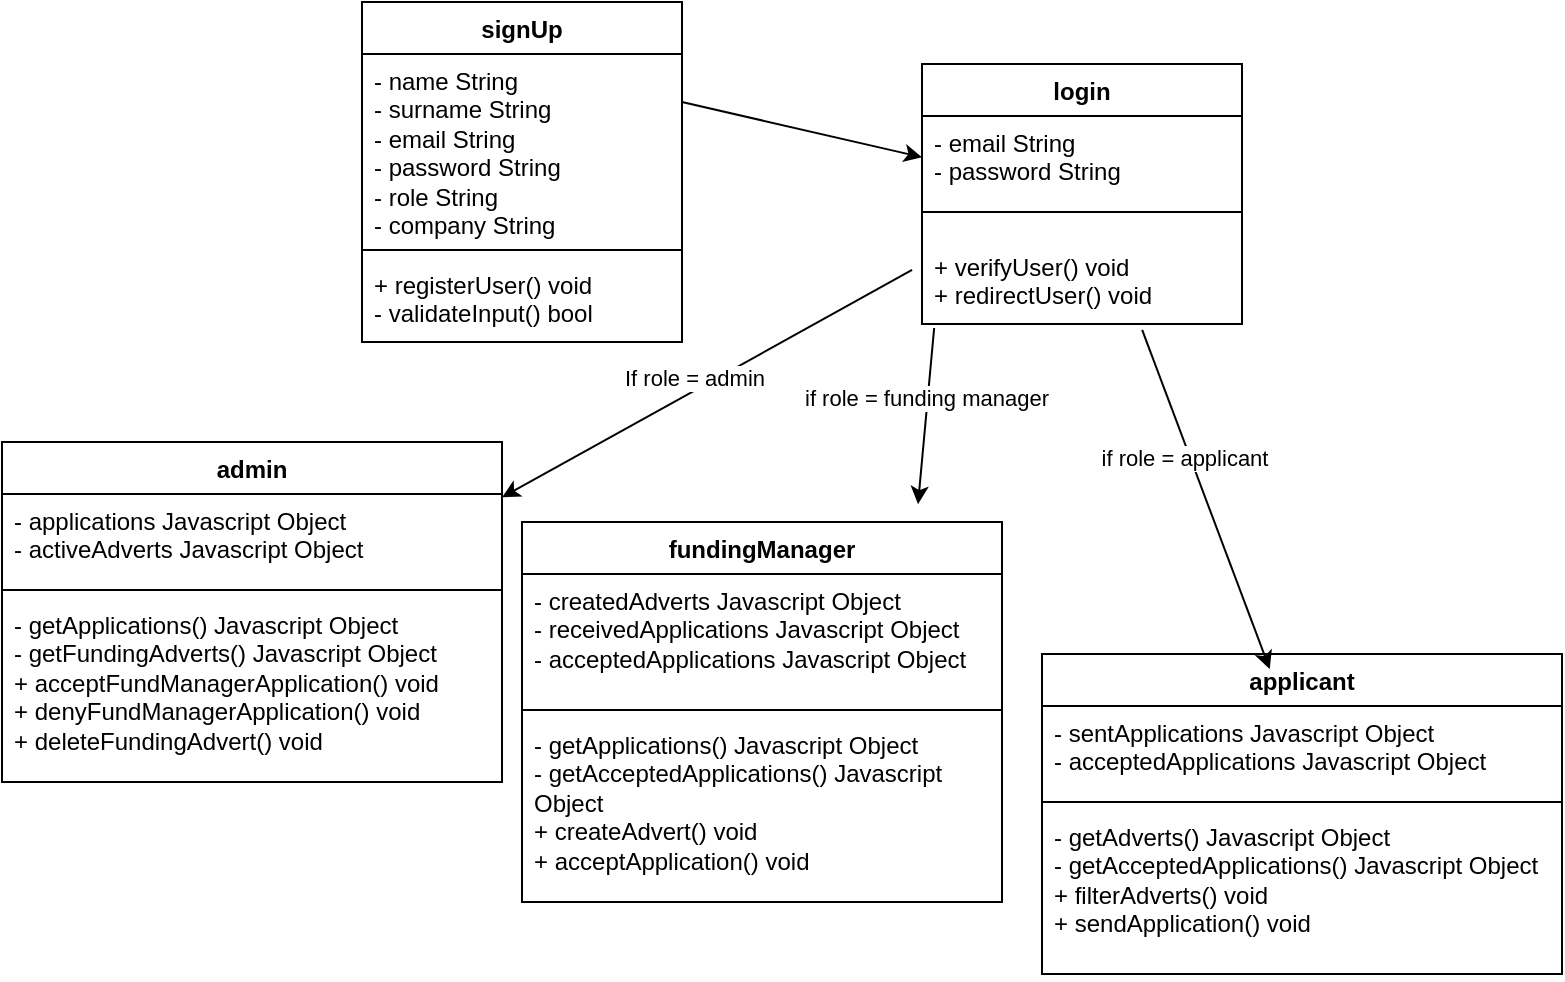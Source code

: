 <mxfile version="21.6.9" type="device">
  <diagram name="Page-1" id="Z_xAKoMFuUHzGGY7grGG">
    <mxGraphModel dx="1434" dy="728" grid="1" gridSize="10" guides="1" tooltips="1" connect="1" arrows="1" fold="1" page="1" pageScale="1" pageWidth="827" pageHeight="1169" math="0" shadow="0">
      <root>
        <mxCell id="0" />
        <mxCell id="1" parent="0" />
        <mxCell id="1bNmqHEBgj97bwQaU2J8-1" value="signUp" style="swimlane;fontStyle=1;align=center;verticalAlign=top;childLayout=stackLayout;horizontal=1;startSize=26;horizontalStack=0;resizeParent=1;resizeParentMax=0;resizeLast=0;collapsible=1;marginBottom=0;whiteSpace=wrap;html=1;" parent="1" vertex="1">
          <mxGeometry x="200" y="170" width="160" height="170" as="geometry" />
        </mxCell>
        <mxCell id="KDYL_TLp4vgdS7d9_X7m-3" value="" style="endArrow=classic;html=1;rounded=0;" edge="1" parent="1bNmqHEBgj97bwQaU2J8-1" target="KDYL_TLp4vgdS7d9_X7m-9">
          <mxGeometry width="50" height="50" relative="1" as="geometry">
            <mxPoint x="160" y="50" as="sourcePoint" />
            <mxPoint x="240" y="50" as="targetPoint" />
          </mxGeometry>
        </mxCell>
        <mxCell id="1bNmqHEBgj97bwQaU2J8-2" value="- name String&lt;br&gt;- surname String&lt;br&gt;- email String&lt;br&gt;- password String&lt;br&gt;- role String&lt;br&gt;- company String&lt;br&gt;" style="text;strokeColor=none;fillColor=none;align=left;verticalAlign=top;spacingLeft=4;spacingRight=4;overflow=hidden;rotatable=0;points=[[0,0.5],[1,0.5]];portConstraint=eastwest;whiteSpace=wrap;html=1;" parent="1bNmqHEBgj97bwQaU2J8-1" vertex="1">
          <mxGeometry y="26" width="160" height="94" as="geometry" />
        </mxCell>
        <mxCell id="1bNmqHEBgj97bwQaU2J8-3" value="" style="line;strokeWidth=1;fillColor=none;align=left;verticalAlign=middle;spacingTop=-1;spacingLeft=3;spacingRight=3;rotatable=0;labelPosition=right;points=[];portConstraint=eastwest;strokeColor=inherit;" parent="1bNmqHEBgj97bwQaU2J8-1" vertex="1">
          <mxGeometry y="120" width="160" height="8" as="geometry" />
        </mxCell>
        <mxCell id="1bNmqHEBgj97bwQaU2J8-4" value="+ registerUser() void&lt;br&gt;- validateInput() bool" style="text;strokeColor=none;fillColor=none;align=left;verticalAlign=top;spacingLeft=4;spacingRight=4;overflow=hidden;rotatable=0;points=[[0,0.5],[1,0.5]];portConstraint=eastwest;whiteSpace=wrap;html=1;" parent="1bNmqHEBgj97bwQaU2J8-1" vertex="1">
          <mxGeometry y="128" width="160" height="42" as="geometry" />
        </mxCell>
        <mxCell id="KDYL_TLp4vgdS7d9_X7m-9" value="login" style="swimlane;fontStyle=1;align=center;verticalAlign=top;childLayout=stackLayout;horizontal=1;startSize=26;horizontalStack=0;resizeParent=1;resizeParentMax=0;resizeLast=0;collapsible=1;marginBottom=0;whiteSpace=wrap;html=1;" vertex="1" parent="1">
          <mxGeometry x="480" y="201" width="160" height="130" as="geometry" />
        </mxCell>
        <mxCell id="KDYL_TLp4vgdS7d9_X7m-10" value="- email String&lt;br&gt;- password String&lt;br&gt;" style="text;strokeColor=none;fillColor=none;align=left;verticalAlign=top;spacingLeft=4;spacingRight=4;overflow=hidden;rotatable=0;points=[[0,0.5],[1,0.5]];portConstraint=eastwest;whiteSpace=wrap;html=1;" vertex="1" parent="KDYL_TLp4vgdS7d9_X7m-9">
          <mxGeometry y="26" width="160" height="34" as="geometry" />
        </mxCell>
        <mxCell id="KDYL_TLp4vgdS7d9_X7m-11" value="" style="line;strokeWidth=1;fillColor=none;align=left;verticalAlign=middle;spacingTop=-1;spacingLeft=3;spacingRight=3;rotatable=0;labelPosition=right;points=[];portConstraint=eastwest;strokeColor=inherit;" vertex="1" parent="KDYL_TLp4vgdS7d9_X7m-9">
          <mxGeometry y="60" width="160" height="28" as="geometry" />
        </mxCell>
        <mxCell id="KDYL_TLp4vgdS7d9_X7m-12" value="+ verifyUser() void&lt;br&gt;+ redirectUser() void" style="text;strokeColor=none;fillColor=none;align=left;verticalAlign=top;spacingLeft=4;spacingRight=4;overflow=hidden;rotatable=0;points=[[0,0.5],[1,0.5]];portConstraint=eastwest;whiteSpace=wrap;html=1;" vertex="1" parent="KDYL_TLp4vgdS7d9_X7m-9">
          <mxGeometry y="88" width="160" height="42" as="geometry" />
        </mxCell>
        <mxCell id="KDYL_TLp4vgdS7d9_X7m-13" value="admin" style="swimlane;fontStyle=1;align=center;verticalAlign=top;childLayout=stackLayout;horizontal=1;startSize=26;horizontalStack=0;resizeParent=1;resizeParentMax=0;resizeLast=0;collapsible=1;marginBottom=0;whiteSpace=wrap;html=1;" vertex="1" parent="1">
          <mxGeometry x="20" y="390" width="250" height="170" as="geometry" />
        </mxCell>
        <mxCell id="KDYL_TLp4vgdS7d9_X7m-14" value="- applications Javascript Object&lt;br&gt;- activeAdverts Javascript Object" style="text;strokeColor=none;fillColor=none;align=left;verticalAlign=top;spacingLeft=4;spacingRight=4;overflow=hidden;rotatable=0;points=[[0,0.5],[1,0.5]];portConstraint=eastwest;whiteSpace=wrap;html=1;" vertex="1" parent="KDYL_TLp4vgdS7d9_X7m-13">
          <mxGeometry y="26" width="250" height="44" as="geometry" />
        </mxCell>
        <mxCell id="KDYL_TLp4vgdS7d9_X7m-15" value="" style="line;strokeWidth=1;fillColor=none;align=left;verticalAlign=middle;spacingTop=-1;spacingLeft=3;spacingRight=3;rotatable=0;labelPosition=right;points=[];portConstraint=eastwest;strokeColor=inherit;" vertex="1" parent="KDYL_TLp4vgdS7d9_X7m-13">
          <mxGeometry y="70" width="250" height="8" as="geometry" />
        </mxCell>
        <mxCell id="KDYL_TLp4vgdS7d9_X7m-16" value="- getApplications() Javascript Object&lt;br style=&quot;border-color: var(--border-color);&quot;&gt;- getFundingAdverts() Javascript Object&lt;br&gt;+ acceptFundManagerApplication() void&lt;br&gt;+ denyFundManagerApplication() void&lt;br&gt;+ deleteFundingAdvert() void" style="text;strokeColor=none;fillColor=none;align=left;verticalAlign=top;spacingLeft=4;spacingRight=4;overflow=hidden;rotatable=0;points=[[0,0.5],[1,0.5]];portConstraint=eastwest;whiteSpace=wrap;html=1;" vertex="1" parent="KDYL_TLp4vgdS7d9_X7m-13">
          <mxGeometry y="78" width="250" height="92" as="geometry" />
        </mxCell>
        <mxCell id="KDYL_TLp4vgdS7d9_X7m-17" value="fundingManager" style="swimlane;fontStyle=1;align=center;verticalAlign=top;childLayout=stackLayout;horizontal=1;startSize=26;horizontalStack=0;resizeParent=1;resizeParentMax=0;resizeLast=0;collapsible=1;marginBottom=0;whiteSpace=wrap;html=1;" vertex="1" parent="1">
          <mxGeometry x="280" y="430" width="240" height="190" as="geometry" />
        </mxCell>
        <mxCell id="KDYL_TLp4vgdS7d9_X7m-18" value="- createdAdverts Javascript Object&lt;br&gt;- receivedApplications Javascript Object&lt;br&gt;- acceptedApplications Javascript Object" style="text;strokeColor=none;fillColor=none;align=left;verticalAlign=top;spacingLeft=4;spacingRight=4;overflow=hidden;rotatable=0;points=[[0,0.5],[1,0.5]];portConstraint=eastwest;whiteSpace=wrap;html=1;" vertex="1" parent="KDYL_TLp4vgdS7d9_X7m-17">
          <mxGeometry y="26" width="240" height="64" as="geometry" />
        </mxCell>
        <mxCell id="KDYL_TLp4vgdS7d9_X7m-19" value="" style="line;strokeWidth=1;fillColor=none;align=left;verticalAlign=middle;spacingTop=-1;spacingLeft=3;spacingRight=3;rotatable=0;labelPosition=right;points=[];portConstraint=eastwest;strokeColor=inherit;" vertex="1" parent="KDYL_TLp4vgdS7d9_X7m-17">
          <mxGeometry y="90" width="240" height="8" as="geometry" />
        </mxCell>
        <mxCell id="KDYL_TLp4vgdS7d9_X7m-20" value="- getApplications() Javascript Object&lt;br style=&quot;border-color: var(--border-color);&quot;&gt;- getAcceptedApplications() Javascript Object&lt;br&gt;+ createAdvert() void&lt;br&gt;+ acceptApplication() void" style="text;strokeColor=none;fillColor=none;align=left;verticalAlign=top;spacingLeft=4;spacingRight=4;overflow=hidden;rotatable=0;points=[[0,0.5],[1,0.5]];portConstraint=eastwest;whiteSpace=wrap;html=1;" vertex="1" parent="KDYL_TLp4vgdS7d9_X7m-17">
          <mxGeometry y="98" width="240" height="92" as="geometry" />
        </mxCell>
        <mxCell id="KDYL_TLp4vgdS7d9_X7m-21" value="applicant" style="swimlane;fontStyle=1;align=center;verticalAlign=top;childLayout=stackLayout;horizontal=1;startSize=26;horizontalStack=0;resizeParent=1;resizeParentMax=0;resizeLast=0;collapsible=1;marginBottom=0;whiteSpace=wrap;html=1;" vertex="1" parent="1">
          <mxGeometry x="540" y="496" width="260" height="160" as="geometry" />
        </mxCell>
        <mxCell id="KDYL_TLp4vgdS7d9_X7m-22" value="- sentApplications Javascript Object&lt;br&gt;- acceptedApplications Javascript Object" style="text;strokeColor=none;fillColor=none;align=left;verticalAlign=top;spacingLeft=4;spacingRight=4;overflow=hidden;rotatable=0;points=[[0,0.5],[1,0.5]];portConstraint=eastwest;whiteSpace=wrap;html=1;" vertex="1" parent="KDYL_TLp4vgdS7d9_X7m-21">
          <mxGeometry y="26" width="260" height="44" as="geometry" />
        </mxCell>
        <mxCell id="KDYL_TLp4vgdS7d9_X7m-23" value="" style="line;strokeWidth=1;fillColor=none;align=left;verticalAlign=middle;spacingTop=-1;spacingLeft=3;spacingRight=3;rotatable=0;labelPosition=right;points=[];portConstraint=eastwest;strokeColor=inherit;" vertex="1" parent="KDYL_TLp4vgdS7d9_X7m-21">
          <mxGeometry y="70" width="260" height="8" as="geometry" />
        </mxCell>
        <mxCell id="KDYL_TLp4vgdS7d9_X7m-24" value="- getAdverts() Javascript Object&lt;br&gt;- getAcceptedApplications() Javascript Object&lt;br&gt;+ filterAdverts() void&lt;br&gt;+ sendApplication() void" style="text;strokeColor=none;fillColor=none;align=left;verticalAlign=top;spacingLeft=4;spacingRight=4;overflow=hidden;rotatable=0;points=[[0,0.5],[1,0.5]];portConstraint=eastwest;whiteSpace=wrap;html=1;" vertex="1" parent="KDYL_TLp4vgdS7d9_X7m-21">
          <mxGeometry y="78" width="260" height="82" as="geometry" />
        </mxCell>
        <mxCell id="KDYL_TLp4vgdS7d9_X7m-28" value="" style="endArrow=classic;html=1;rounded=0;entryX=1;entryY=0.038;entryDx=0;entryDy=0;entryPerimeter=0;exitX=-0.031;exitY=0.357;exitDx=0;exitDy=0;exitPerimeter=0;" edge="1" parent="1" source="KDYL_TLp4vgdS7d9_X7m-12" target="KDYL_TLp4vgdS7d9_X7m-14">
          <mxGeometry width="50" height="50" relative="1" as="geometry">
            <mxPoint x="480" y="370" as="sourcePoint" />
            <mxPoint x="530" y="320" as="targetPoint" />
          </mxGeometry>
        </mxCell>
        <mxCell id="KDYL_TLp4vgdS7d9_X7m-29" value="If role = admin" style="edgeLabel;html=1;align=center;verticalAlign=middle;resizable=0;points=[];" vertex="1" connectable="0" parent="KDYL_TLp4vgdS7d9_X7m-28">
          <mxGeometry x="0.039" y="-5" relative="1" as="geometry">
            <mxPoint y="-1" as="offset" />
          </mxGeometry>
        </mxCell>
        <mxCell id="KDYL_TLp4vgdS7d9_X7m-30" value="" style="endArrow=classic;html=1;rounded=0;exitX=0.038;exitY=1.048;exitDx=0;exitDy=0;exitPerimeter=0;entryX=0.825;entryY=-0.047;entryDx=0;entryDy=0;entryPerimeter=0;" edge="1" parent="1" source="KDYL_TLp4vgdS7d9_X7m-12" target="KDYL_TLp4vgdS7d9_X7m-17">
          <mxGeometry width="50" height="50" relative="1" as="geometry">
            <mxPoint x="460" y="440" as="sourcePoint" />
            <mxPoint x="510" y="390" as="targetPoint" />
          </mxGeometry>
        </mxCell>
        <mxCell id="KDYL_TLp4vgdS7d9_X7m-31" value="if role = funding manager" style="edgeLabel;html=1;align=center;verticalAlign=middle;resizable=0;points=[];" vertex="1" connectable="0" parent="KDYL_TLp4vgdS7d9_X7m-30">
          <mxGeometry x="-0.218" y="-1" relative="1" as="geometry">
            <mxPoint as="offset" />
          </mxGeometry>
        </mxCell>
        <mxCell id="KDYL_TLp4vgdS7d9_X7m-32" value="" style="endArrow=classic;html=1;rounded=0;exitX=0.688;exitY=1.071;exitDx=0;exitDy=0;exitPerimeter=0;entryX=0.438;entryY=0.047;entryDx=0;entryDy=0;entryPerimeter=0;" edge="1" parent="1" source="KDYL_TLp4vgdS7d9_X7m-12" target="KDYL_TLp4vgdS7d9_X7m-21">
          <mxGeometry width="50" height="50" relative="1" as="geometry">
            <mxPoint x="620" y="430" as="sourcePoint" />
            <mxPoint x="670" y="380" as="targetPoint" />
          </mxGeometry>
        </mxCell>
        <mxCell id="KDYL_TLp4vgdS7d9_X7m-33" value="if role = applicant" style="edgeLabel;html=1;align=center;verticalAlign=middle;resizable=0;points=[];" vertex="1" connectable="0" parent="KDYL_TLp4vgdS7d9_X7m-32">
          <mxGeometry x="-0.257" y="-3" relative="1" as="geometry">
            <mxPoint as="offset" />
          </mxGeometry>
        </mxCell>
      </root>
    </mxGraphModel>
  </diagram>
</mxfile>

